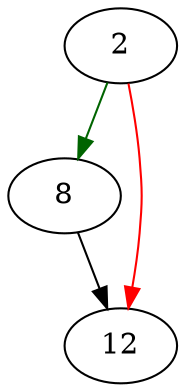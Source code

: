 strict digraph "strmode" {
	// Node definitions.
	2 [entry=true];
	8;
	12;

	// Edge definitions.
	2 -> 8 [
		color=darkgreen
		cond=true
	];
	2 -> 12 [
		color=red
		cond=false
	];
	8 -> 12;
}